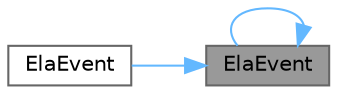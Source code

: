 digraph "ElaEvent"
{
 // LATEX_PDF_SIZE
  bgcolor="transparent";
  edge [fontname=Helvetica,fontsize=10,labelfontname=Helvetica,labelfontsize=10];
  node [fontname=Helvetica,fontsize=10,shape=box,height=0.2,width=0.4];
  rankdir="RL";
  Node1 [id="Node000001",label="ElaEvent",height=0.2,width=0.4,color="gray40", fillcolor="grey60", style="filled", fontcolor="black",tooltip="构造函数，初始化事件对象"];
  Node1 -> Node1 [id="edge1_Node000001_Node000001",dir="back",color="steelblue1",style="solid",tooltip=" "];
  Node1 -> Node2 [id="edge2_Node000001_Node000002",dir="back",color="steelblue1",style="solid",tooltip=" "];
  Node2 [id="Node000002",label="ElaEvent",height=0.2,width=0.4,color="grey40", fillcolor="white", style="filled",URL="$class_ela_event.html#ad74dfe35b0842c674609db647c8b7756",tooltip="构造函数，初始化事件对象并设置事件名称和函数名称"];
}
